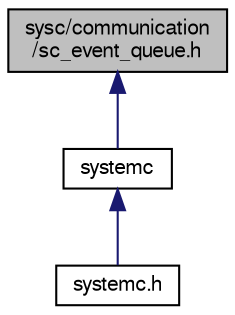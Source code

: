 digraph "sysc/communication/sc_event_queue.h"
{
  edge [fontname="FreeSans",fontsize="10",labelfontname="FreeSans",labelfontsize="10"];
  node [fontname="FreeSans",fontsize="10",shape=record];
  Node56 [label="sysc/communication\l/sc_event_queue.h",height=0.2,width=0.4,color="black", fillcolor="grey75", style="filled", fontcolor="black"];
  Node56 -> Node57 [dir="back",color="midnightblue",fontsize="10",style="solid",fontname="FreeSans"];
  Node57 [label="systemc",height=0.2,width=0.4,color="black", fillcolor="white", style="filled",URL="$a00401.html"];
  Node57 -> Node58 [dir="back",color="midnightblue",fontsize="10",style="solid",fontname="FreeSans"];
  Node58 [label="systemc.h",height=0.2,width=0.4,color="black", fillcolor="white", style="filled",URL="$a00404.html"];
}

